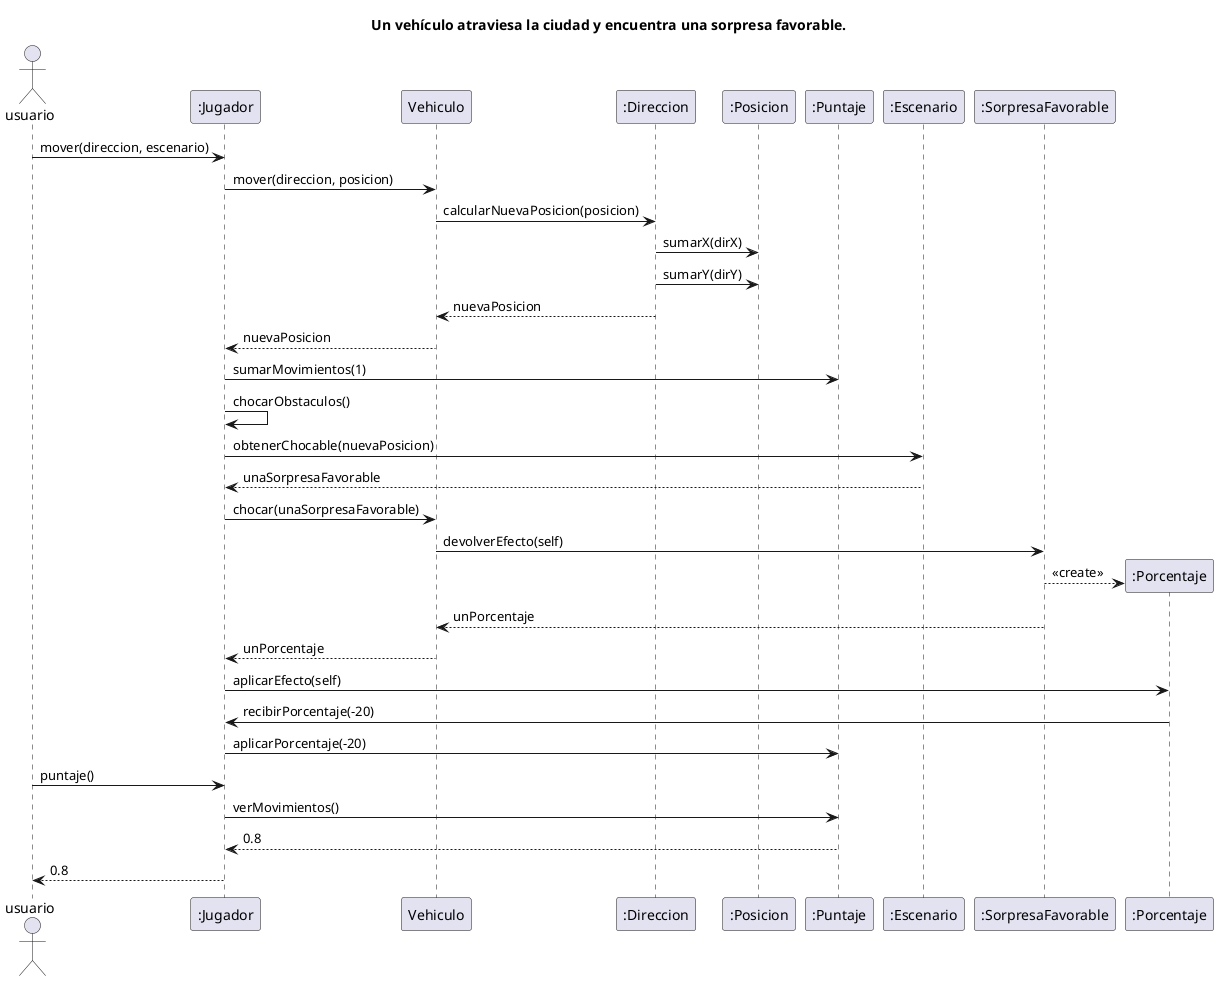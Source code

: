 @startuml
title Un vehículo atraviesa la ciudad y encuentra una sorpresa favorable.
Actor usuario

"usuario" -> ":Jugador": mover(direccion, escenario)
":Jugador" -> "Vehiculo": mover(direccion, posicion)
"Vehiculo" -> ":Direccion": calcularNuevaPosicion(posicion)
":Direccion" -> ":Posicion": sumarX(dirX)
":Direccion" -> ":Posicion": sumarY(dirY)
":Direccion" --> "Vehiculo": nuevaPosicion
"Vehiculo" --> ":Jugador": nuevaPosicion
":Jugador" -> ":Puntaje": sumarMovimientos(1)
":Jugador" -> ":Jugador": chocarObstaculos()
":Jugador" -> ":Escenario": obtenerChocable(nuevaPosicion)
":Escenario" --> ":Jugador": unaSorpresaFavorable
":Jugador" -> "Vehiculo": chocar(unaSorpresaFavorable)
"Vehiculo" -> ":SorpresaFavorable": devolverEfecto(self)
create ":Porcentaje"
":SorpresaFavorable" --> ":Porcentaje": <<create>>
":SorpresaFavorable" --> "Vehiculo" : unPorcentaje
"Vehiculo" --> ":Jugador" : unPorcentaje
":Jugador" -> ":Porcentaje" : aplicarEfecto(self)
":Porcentaje" -> ":Jugador" : recibirPorcentaje(-20)
":Jugador" -> ":Puntaje" : aplicarPorcentaje(-20)

"usuario" -> ":Jugador": puntaje()
":Jugador" -> ":Puntaje": verMovimientos()
return 0.8
":Jugador" --> "usuario" : 0.8

@enduml